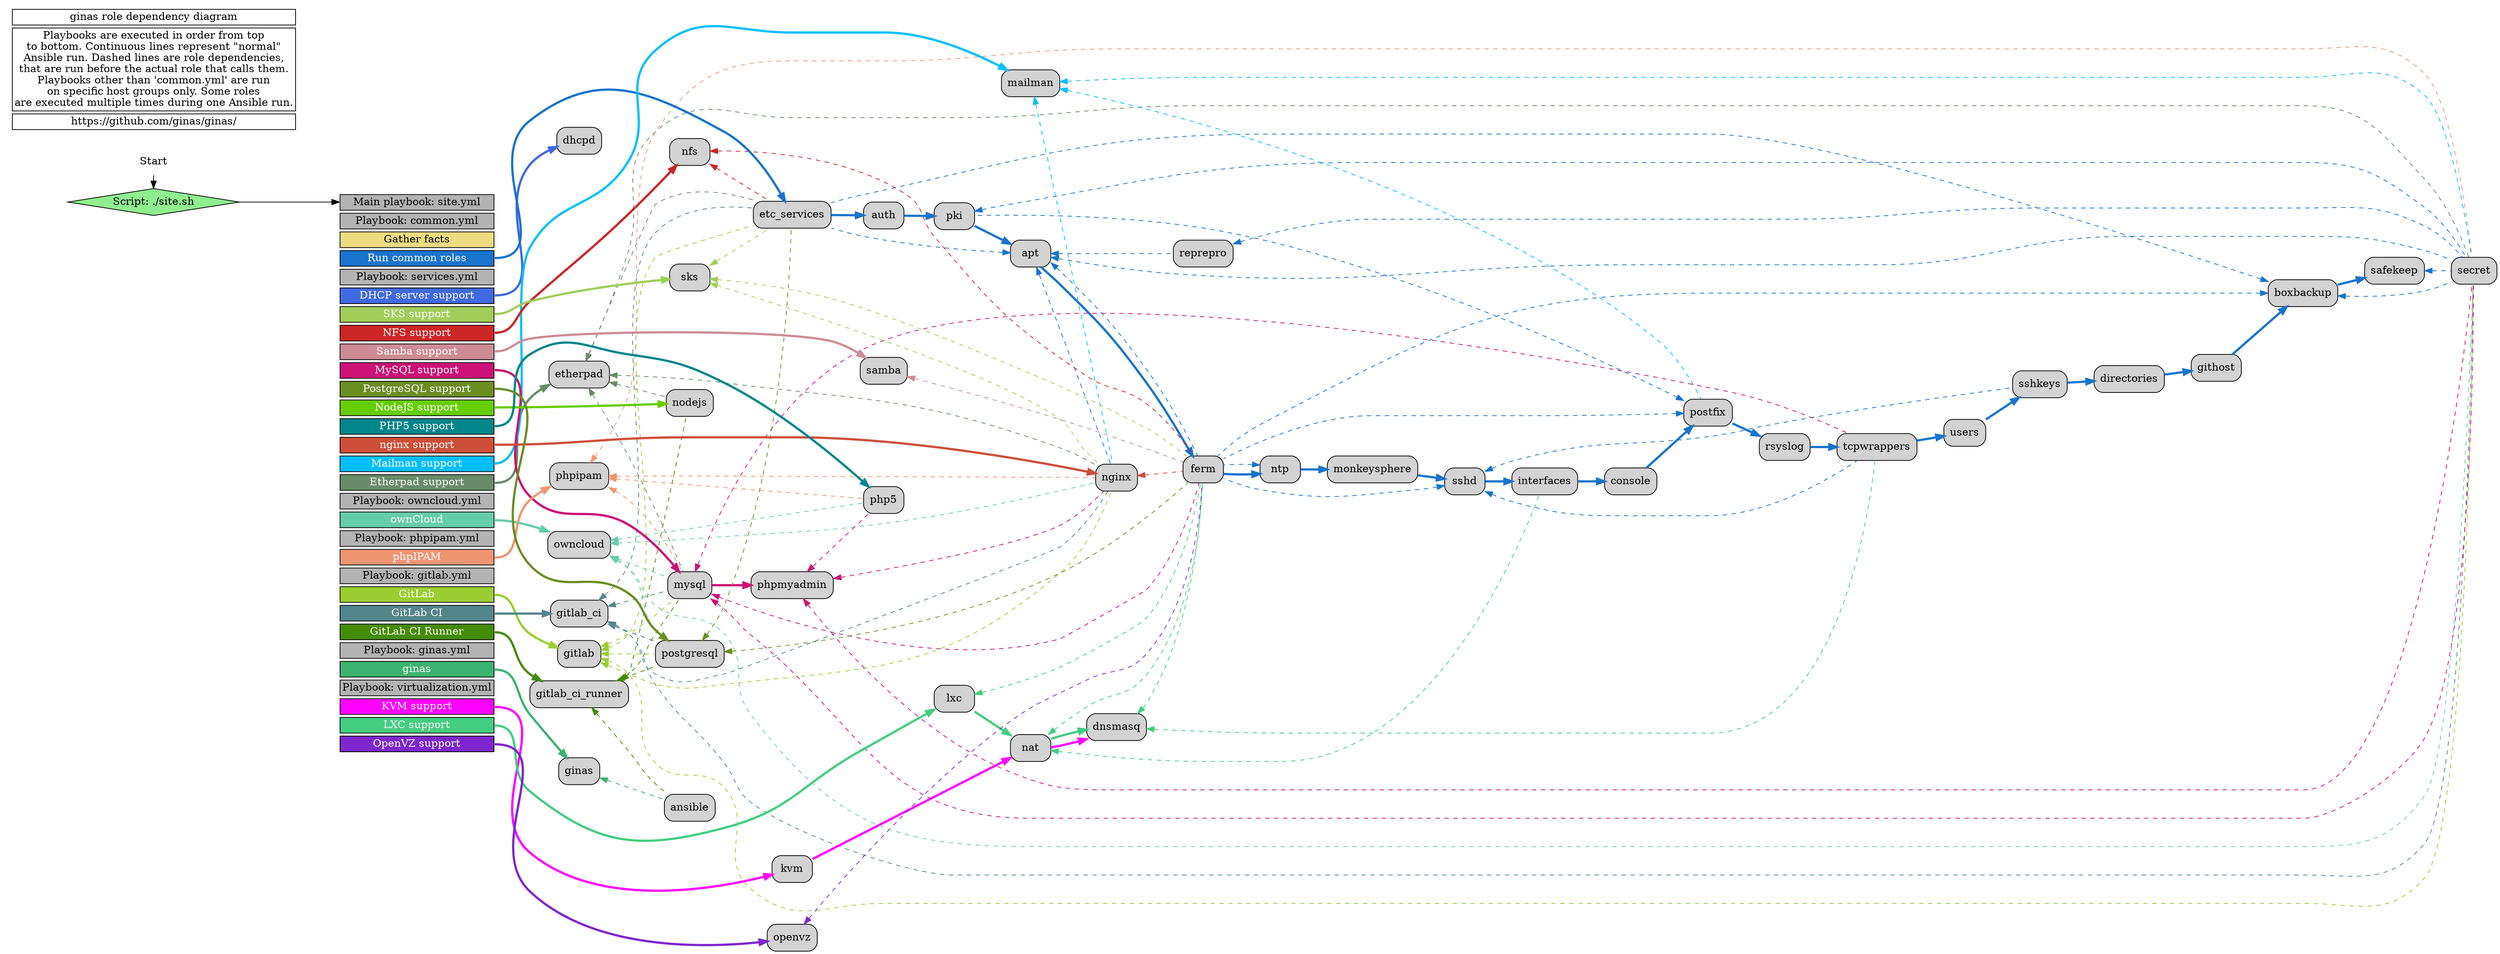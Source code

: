 /*
	ginas role dependencies
	Copyright (C) 2014 Maciej Delmanowski <drybjed@gmail.com>
	Homepage: https://github.com/ginas/ginas/
	License: GPLv3
*/

digraph ginas_role_dependencies {

	rankdir = LR;

	/* ---- Ansible roles ---- */
	node [shape = box, style = "rounded,filled", fillcolor = lightgrey];

	role_ansible		[label = "ansible"];
	role_apt		[label = "apt"];
	role_auth		[label = "auth"];
	role_boxbackup		[label = "boxbackup"];
	role_console		[label = "console"];
	role_dhcpd		[label = "dhcpd"];
	role_directories	[label = "directories"];
	role_dnsmasq		[label = "dnsmasq"];
	role_etc_services	[label = "etc_services"];
	role_etherpad		[label = "etherpad"];
	role_ferm		[label = "ferm"];
	role_ginas		[label = "ginas"];
	role_githost		[label = "githost"];
	role_gitlab		[label = "gitlab"];
	role_gitlab_ci		[label = "gitlab_ci"];
	role_gitlab_ci_runner	[label = "gitlab_ci_runner"];
	role_interfaces		[label = "interfaces"];
	role_kvm		[label = "kvm"];
	role_lxc		[label = "lxc"];
	role_mailman		[label = "mailman"];
	role_monkeysphere	[label = "monkeysphere"];
	role_mysql		[label = "mysql"];
	role_nat		[label = "nat"];
	role_nfs		[label = "nfs"];
	role_nginx		[label = "nginx"];
	role_nodejs		[label = "nodejs"];
	role_ntp		[label = "ntp"];
	role_openvz		[label = "openvz"];
	role_owncloud		[label = "owncloud"];
	role_php5		[label = "php5"];
	role_phpipam		[label = "phpipam"];
	role_phpmyadmin		[label = "phpmyadmin"];
	role_pki		[label = "pki"];
	role_postfix		[label = "postfix"];
	role_postgresql		[label = "postgresql"];
	role_reprepro		[label = "reprepro"];
	role_rsyslog		[label = "rsyslog"];
	role_safekeep		[label = "safekeep"];
	role_samba		[label = "samba"];
	role_secret		[label = "secret"];
	role_sks		[label = "sks"];
	role_sshd		[label = "sshd"];
	role_sshkeys		[label = "sshkeys"];
	role_tcpwrappers	[label = "tcpwrappers"];
	role_users		[label = "users"];


	/* ---- List of ginas playbooks in order of execution ---- */
	playbook [
		shape = none
		style = solid
		label = <<table border="0" cellspacing="4" cellpadding="2">
			<tr><td port="site_yml" border="1" bgcolor="gray70">Main playbook: site.yml</td></tr>

			<tr><td port="common_yml" border="1" bgcolor="gray70">Playbook: common.yml</td></tr>
			<tr><td port="common_facts" border="1" bgcolor="lightgoldenrod2">Gather facts</td></tr>
			<tr><td port="common" border="1" bgcolor="dodgerblue3"><font color="white">Run common roles</font></td></tr>

			<tr><td port="services_yml" border="1" bgcolor="gray70">Playbook: services.yml</td></tr>
			<tr><td port="ginas_dhcpd" border="1" bgcolor="royalblue"><font color="white">DHCP server support</font></td></tr>
			<tr><td port="ginas_sks" border="1" bgcolor="darkolivegreen3"><font color="white">SKS support</font></td></tr>
			<tr><td port="ginas_nfs" border="1" bgcolor="firebrick3"><font color="white">NFS support</font></td></tr>
			<tr><td port="ginas_samba" border="1" bgcolor="lightpink3"><font color="white">Samba support</font></td></tr>
			<tr><td port="ginas_mysql" border="1" bgcolor="deeppink3"><font color="white">MySQL support</font></td></tr>
			<tr><td port="ginas_postgresql" border="1" bgcolor="olivedrab"><font color="white">PostgreSQL support</font></td></tr>
			<tr><td port="ginas_nodejs" border="1" bgcolor="chartreuse3"><font color="white">NodeJS support</font></td></tr>
			<tr><td port="ginas_php5" border="1" bgcolor="turquoise4"><font color="white">PHP5 support</font></td></tr>
			<tr><td port="ginas_nginx" border="1" bgcolor="tomato3"><font color="white">nginx support</font></td></tr>
			<tr><td port="ginas_mailman" border="1" bgcolor="deepskyblue1"><font color="white">Mailman support</font></td></tr>
			<tr><td port="ginas_etherpad" border="1" bgcolor="darkseagreen4"><font color="white">Etherpad support</font></td></tr>

			<tr><td port="owncloud_yml" border="1" bgcolor="gray70">Playbook: owncloud.yml</td></tr>
			<tr><td port="ginas_owncloud" border="1" bgcolor="aquamarine3"><font color="white">ownCloud</font></td></tr>

			<tr><td port="phpipam_yml" border="1" bgcolor="gray70">Playbook: phpipam.yml</td></tr>
			<tr><td port="ginas_phpipam" border="1" bgcolor="lightsalmon2"><font color="white">phpIPAM</font></td></tr>

			<tr><td port="gitlab_yml" border="1" bgcolor="gray70">Playbook: gitlab.yml</td></tr>
			<tr><td port="ginas_gitlab" border="1" bgcolor="yellowgreen"><font color="white">GitLab</font></td></tr>
			<tr><td port="ginas_gitlab_ci" border="1" bgcolor="cadetblue4"><font color="white">GitLab CI</font></td></tr>
			<tr><td port="ginas_gitlab_ci_runner" border="1" bgcolor="chartreuse4"><font color="white">GitLab CI Runner</font></td></tr>

			<tr><td port="ginas_yml" border="1" bgcolor="gray70">Playbook: ginas.yml</td></tr>
			<tr><td port="ginas_recursively" border="1" bgcolor="mediumseagreen"><font color="white">ginas</font></td></tr>

			<tr><td port="virtualization_yml" border="1" bgcolor="gray70">Playbook: virtualization.yml</td></tr>
			<tr><td port="ginas_kvm" border="1" bgcolor="magenta"><font color="white">KVM support</font></td></tr>
			<tr><td port="ginas_lxc" border="1" bgcolor="seagreen3"><font color="white">LXC support</font></td></tr>
			<tr><td port="ginas_openvz" border="1" bgcolor="purple3"><font color="white">OpenVZ support</font></td></tr>

			</table>>
	]


	/* ---- Graph starts here ---- */
	start [label = "Start", shape = none, rank = source, style = solid];
	script_site [label = "Script: ./site.sh", shape = diamond, style = filled, fillcolor = palegreen2];
	{ rank = same; start -> script_site; }
	script_site -> playbook:site_yml:w;


	/* ---- Playbook execution in order ---- */
	edge [penwidth = 3];

	/* ---- Playbook: common.yml ---- */
	edge [color = dodgerblue3];
	playbook:common:e		-> role_etc_services;
	role_etc_services		-> role_auth;
	role_auth			-> role_pki;
	role_pki			-> role_apt;
	role_apt			-> role_ferm;
	role_ferm			-> role_ntp;
	role_ntp			-> role_monkeysphere;
	role_monkeysphere		-> role_sshd;
	role_sshd			-> role_interfaces;
	role_interfaces			-> role_console;
	role_console			-> role_postfix;
	role_postfix			-> role_rsyslog;
	role_rsyslog			-> role_tcpwrappers;
	role_tcpwrappers		-> role_users;
	role_users			-> role_sshkeys;
	role_sshkeys			-> role_directories;
	role_directories		-> role_githost;
	role_githost			-> role_boxbackup;
	role_boxbackup			-> role_safekeep;

	/* ---- Playbook: services.yml ---- */
	edge [color = royalblue];
	playbook:ginas_dhcpd		-> role_dhcpd;

	edge [color = darkolivegreen3];
	playbook:ginas_sks		-> role_sks;

	edge [color = firebrick3];
	playbook:ginas_nfs		-> role_nfs;

	edge [color = lightpink3];
	playbook:ginas_samba		-> role_samba;

	edge [color = deeppink3];
	playbook:ginas_mysql		-> role_mysql;
	role_mysql			-> role_phpmyadmin;

	edge [color = olivedrab];
	playbook:ginas_postgresql	-> role_postgresql;

	edge [color = chartreuse3];
	playbook:ginas_nodejs		-> role_nodejs;

	edge [color = turquoise4];
	playbook:ginas_php5		-> role_php5;

	edge [color = tomato3];
	playbook:ginas_nginx		-> role_nginx;

	edge [color = deepskyblue1];
	playbook:ginas_mailman		-> role_mailman;

	edge [color = darkseagreen4];
	playbook:ginas_etherpad		-> role_etherpad;

	/* ---- Playbook: owncloud.yml ---- */
	edge [color = aquamarine3];
	playbook:ginas_owncloud		-> role_owncloud;

	/* ---- Playbook: phpipam.yml ---- */
	edge [color = lightsalmon2];
	playbook:ginas_phpipam		-> role_phpipam;

	/* ---- Playbook: gitlab.yml ---- */
	edge [color = yellowgreen];
	playbook:ginas_gitlab		-> role_gitlab;

	edge [color = cadetblue4];
	playbook:ginas_gitlab_ci	-> role_gitlab_ci;

	edge [color = chartreuse4];
	playbook:ginas_gitlab_ci_runner	-> role_gitlab_ci_runner;

	/* ---- Playbook: ginas.yml ---- */
	edge [color = mediumseagreen];
	playbook:ginas_recursively	-> role_ginas;

	/* ---- Playbook: virtualization.yml ---- */
	edge [color = magenta];
	playbook:ginas_kvm		-> role_kvm;
	role_kvm			-> role_nat;
	role_nat			-> role_dnsmasq;

	edge [color = seagreen3];
	playbook:ginas_lxc		-> role_lxc;
	role_lxc			-> role_nat;
	role_nat			-> role_dnsmasq;

	edge [color = purple3];
	playbook:ginas_openvz		-> role_openvz;


	/* ---- Role dependencies ---- */
	edge [style = dashed, dir = back, penwidth = 1];

	/* ---- Playbook: common.yml ---- */
	edge [color = dodgerblue3];
	role_apt -> role_secret;
	role_apt -> role_etc_services;
	role_apt -> role_ferm;
	role_apt -> role_nginx;
	role_apt -> role_reprepro;

        role_ntp -> role_ferm;

	role_pki -> role_secret;

	role_postfix -> role_pki;
	role_postfix -> role_ferm;

	role_reprepro -> role_secret;

	role_sshd -> role_ferm;
	role_sshd -> role_tcpwrappers;
	role_sshd -> role_sshkeys;

	role_boxbackup -> role_secret;
	role_boxbackup -> role_etc_services;
	role_boxbackup -> role_ferm;

	role_safekeep -> role_secret;

	/* ---- Playbook: services.yml ---- */
	edge [color = darkolivegreen3];
	role_sks -> role_etc_services;
	role_sks -> role_ferm;
	role_sks -> role_nginx;

	edge [color = firebrick3];
	role_nfs -> role_etc_services;
	role_nfs -> role_ferm;

	edge [color = lightpink3];
	role_samba -> role_ferm;

	edge [color = deeppink3];
	role_mysql -> role_secret;
	role_mysql -> role_tcpwrappers;
	role_mysql -> role_ferm;

	role_phpmyadmin -> role_secret;
	role_phpmyadmin -> role_php5;
	role_phpmyadmin -> role_nginx;

	edge [color = olivedrab];
	role_postgresql -> role_etc_services;
	role_postgresql -> role_ferm;

	edge [color = tomato3];
	role_nginx -> role_ferm;

	edge [color = deepskyblue1]
	role_mailman -> role_secret;
	role_mailman -> role_postfix;
	role_mailman -> role_nginx;

	edge [color = darkseagreen4];
	role_etherpad -> role_secret;
	role_etherpad -> role_etc_services;
	role_etherpad -> role_nodejs;
	role_etherpad -> role_mysql;
	role_etherpad -> role_nginx;

	/* ---- Playbook: owncloud.yml ---- */
	edge [color = aquamarine3];
	role_owncloud -> role_secret;
	role_owncloud -> role_mysql;
	role_owncloud -> role_postgresql;
	role_owncloud -> role_php5;
	role_owncloud -> role_nginx;

	/* ---- Playbook: phpipam.yml ---- */
	edge [color = lightsalmon2];
	role_phpipam -> role_secret;
	role_phpipam -> role_mysql;
	role_phpipam -> role_php5;
	role_phpipam -> role_nginx;

	/* ---- Playbook: gitlab.yml ---- */
	edge [color = yellowgreen];
	role_gitlab -> role_secret;
	role_gitlab -> role_etc_services;
	role_gitlab -> role_mysql;
	role_gitlab -> role_postgresql;
	role_gitlab -> role_nginx;

	edge [color = cadetblue4];
	role_gitlab_ci -> role_secret;
	role_gitlab_ci -> role_etc_services;
	role_gitlab_ci -> role_mysql;
	role_gitlab_ci -> role_postgresql;
	role_gitlab_ci -> role_nginx;

	edge [color = chartreuse4];
	role_gitlab_ci_runner -> role_ansible;
	role_gitlab_ci_runner -> role_nodejs;
	role_gitlab_ci_runner -> role_mysql;
	role_gitlab_ci_runner -> role_postgresql;

	/* ---- Playbook: ginas.yml ---- */
	edge [color = mediumseagreen];
	role_ginas -> role_ansible;

	/* ---- Playbook: virtualization.yml ---- */
	edge [color = seagreen3];
	role_lxc -> role_ferm;

	role_nat -> role_interfaces;
	role_nat -> role_ferm;

	role_dnsmasq -> role_tcpwrappers;
	role_dnsmasq -> role_ferm;

	edge [color = purple3];
	role_openvz -> role_ferm;


	/* ---- Graph legend ---- */
	legend [
		shape = none
		rank = sink
		style = solid
		label = <<table border="0" cellspacing="4" cellpadding="2">
			<tr><td border="1">ginas role dependency diagram</td></tr>
			<tr><td border="1" textalign="left">Playbooks are executed in order from top<br />
			to bottom. Continuous lines represent "normal"<br />
			Ansible run. Dashed lines are role dependencies,<br />
			that are run before the actual role that calls them.<br />
			Playbooks other than 'common.yml' are run<br />
			on specific host groups only. Some roles<br />
			are executed multiple times during one Ansible run.</td></tr>
			<tr><td border="1">https://github.com/ginas/ginas/</td></tr>

			</table>>
	]

}


